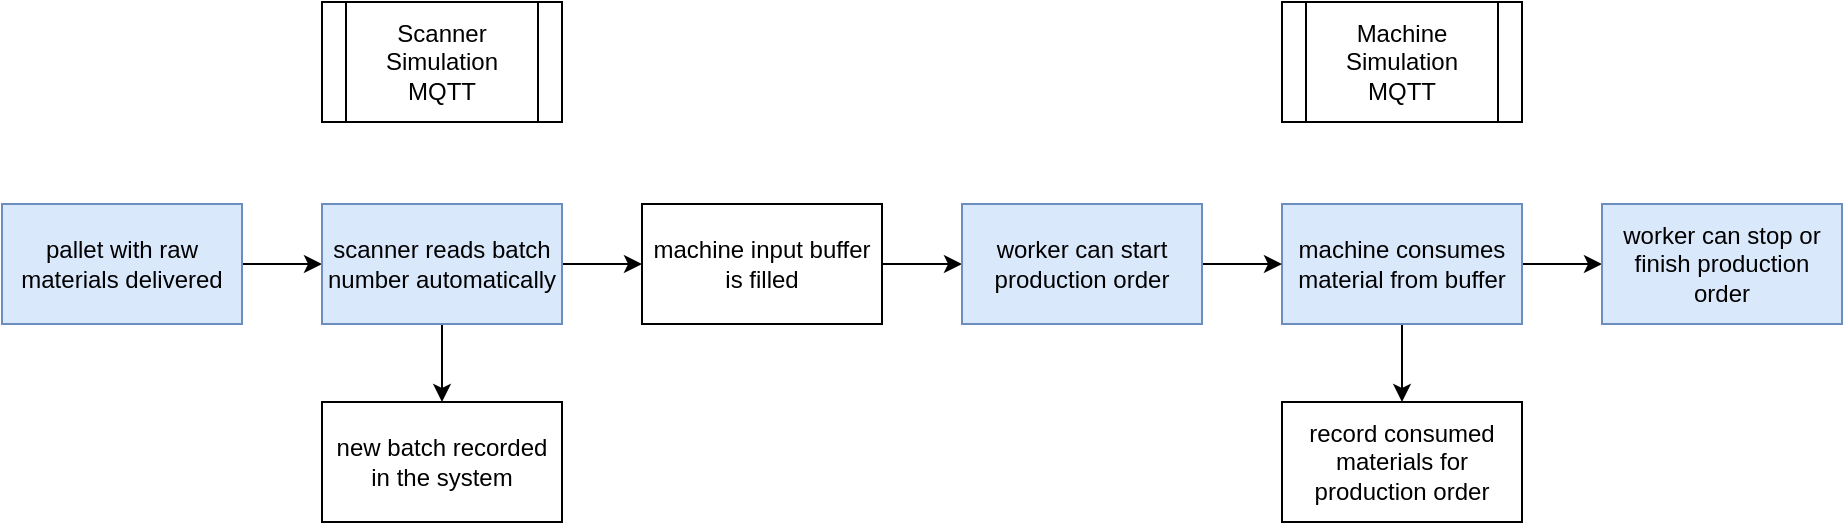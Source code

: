 <mxfile version="14.8.1" type="device"><diagram id="C5RBs43oDa-KdzZeNtuy" name="Page-1"><mxGraphModel dx="1416" dy="909" grid="0" gridSize="10" guides="1" tooltips="1" connect="1" arrows="1" fold="1" page="0" pageScale="1" pageWidth="827" pageHeight="1169" math="0" shadow="0"><root><mxCell id="WIyWlLk6GJQsqaUBKTNV-0"/><mxCell id="WIyWlLk6GJQsqaUBKTNV-1" parent="WIyWlLk6GJQsqaUBKTNV-0"/><mxCell id="aT9hTjBFeQUwVel3ajMu-2" value="" style="edgeStyle=orthogonalEdgeStyle;rounded=0;orthogonalLoop=1;jettySize=auto;html=1;" edge="1" parent="WIyWlLk6GJQsqaUBKTNV-1" source="aT9hTjBFeQUwVel3ajMu-0" target="aT9hTjBFeQUwVel3ajMu-1"><mxGeometry relative="1" as="geometry"/></mxCell><mxCell id="aT9hTjBFeQUwVel3ajMu-0" value="pallet with raw materials delivered" style="rounded=0;whiteSpace=wrap;html=1;fillColor=#dae8fc;strokeColor=#6c8ebf;" vertex="1" parent="WIyWlLk6GJQsqaUBKTNV-1"><mxGeometry x="40" y="131" width="120" height="60" as="geometry"/></mxCell><mxCell id="aT9hTjBFeQUwVel3ajMu-4" value="" style="edgeStyle=orthogonalEdgeStyle;rounded=0;orthogonalLoop=1;jettySize=auto;html=1;" edge="1" parent="WIyWlLk6GJQsqaUBKTNV-1" source="aT9hTjBFeQUwVel3ajMu-1" target="aT9hTjBFeQUwVel3ajMu-3"><mxGeometry relative="1" as="geometry"/></mxCell><mxCell id="aT9hTjBFeQUwVel3ajMu-6" value="" style="edgeStyle=orthogonalEdgeStyle;rounded=0;orthogonalLoop=1;jettySize=auto;html=1;" edge="1" parent="WIyWlLk6GJQsqaUBKTNV-1" source="aT9hTjBFeQUwVel3ajMu-1" target="aT9hTjBFeQUwVel3ajMu-5"><mxGeometry relative="1" as="geometry"/></mxCell><mxCell id="aT9hTjBFeQUwVel3ajMu-1" value="scanner reads batch number automatically" style="whiteSpace=wrap;html=1;rounded=0;fillColor=#dae8fc;strokeColor=#6c8ebf;" vertex="1" parent="WIyWlLk6GJQsqaUBKTNV-1"><mxGeometry x="200" y="131" width="120" height="60" as="geometry"/></mxCell><mxCell id="aT9hTjBFeQUwVel3ajMu-3" value="new batch recorded in the system" style="whiteSpace=wrap;html=1;rounded=0;" vertex="1" parent="WIyWlLk6GJQsqaUBKTNV-1"><mxGeometry x="200" y="230" width="120" height="60" as="geometry"/></mxCell><mxCell id="aT9hTjBFeQUwVel3ajMu-18" value="" style="edgeStyle=orthogonalEdgeStyle;rounded=0;orthogonalLoop=1;jettySize=auto;html=1;" edge="1" parent="WIyWlLk6GJQsqaUBKTNV-1" source="aT9hTjBFeQUwVel3ajMu-5" target="aT9hTjBFeQUwVel3ajMu-17"><mxGeometry relative="1" as="geometry"/></mxCell><mxCell id="aT9hTjBFeQUwVel3ajMu-5" value="machine input buffer is filled" style="whiteSpace=wrap;html=1;rounded=0;" vertex="1" parent="WIyWlLk6GJQsqaUBKTNV-1"><mxGeometry x="360" y="131" width="120" height="60" as="geometry"/></mxCell><mxCell id="aT9hTjBFeQUwVel3ajMu-10" value="" style="edgeStyle=orthogonalEdgeStyle;rounded=0;orthogonalLoop=1;jettySize=auto;html=1;" edge="1" parent="WIyWlLk6GJQsqaUBKTNV-1" source="aT9hTjBFeQUwVel3ajMu-7" target="aT9hTjBFeQUwVel3ajMu-9"><mxGeometry relative="1" as="geometry"/></mxCell><mxCell id="aT9hTjBFeQUwVel3ajMu-12" value="" style="edgeStyle=orthogonalEdgeStyle;rounded=0;orthogonalLoop=1;jettySize=auto;html=1;" edge="1" parent="WIyWlLk6GJQsqaUBKTNV-1" source="aT9hTjBFeQUwVel3ajMu-7" target="aT9hTjBFeQUwVel3ajMu-11"><mxGeometry relative="1" as="geometry"/></mxCell><mxCell id="aT9hTjBFeQUwVel3ajMu-7" value="machine consumes material from buffer" style="whiteSpace=wrap;html=1;rounded=0;fillColor=#dae8fc;strokeColor=#6c8ebf;" vertex="1" parent="WIyWlLk6GJQsqaUBKTNV-1"><mxGeometry x="680" y="131" width="120" height="60" as="geometry"/></mxCell><mxCell id="aT9hTjBFeQUwVel3ajMu-9" value="worker can stop or finish production order" style="whiteSpace=wrap;html=1;rounded=0;fillColor=#dae8fc;strokeColor=#6c8ebf;" vertex="1" parent="WIyWlLk6GJQsqaUBKTNV-1"><mxGeometry x="840" y="131" width="120" height="60" as="geometry"/></mxCell><mxCell id="aT9hTjBFeQUwVel3ajMu-11" value="record consumed materials for production order" style="whiteSpace=wrap;html=1;rounded=0;" vertex="1" parent="WIyWlLk6GJQsqaUBKTNV-1"><mxGeometry x="680" y="230" width="120" height="60" as="geometry"/></mxCell><mxCell id="aT9hTjBFeQUwVel3ajMu-13" value="Scanner Simulation&lt;br&gt;MQTT" style="shape=process;whiteSpace=wrap;html=1;backgroundOutline=1;rounded=0;" vertex="1" parent="WIyWlLk6GJQsqaUBKTNV-1"><mxGeometry x="200" y="30" width="120" height="60" as="geometry"/></mxCell><mxCell id="aT9hTjBFeQUwVel3ajMu-15" value="Machine Simulation&lt;br&gt;MQTT" style="shape=process;whiteSpace=wrap;html=1;backgroundOutline=1;rounded=0;" vertex="1" parent="WIyWlLk6GJQsqaUBKTNV-1"><mxGeometry x="680" y="30" width="120" height="60" as="geometry"/></mxCell><mxCell id="aT9hTjBFeQUwVel3ajMu-19" value="" style="edgeStyle=orthogonalEdgeStyle;rounded=0;orthogonalLoop=1;jettySize=auto;html=1;" edge="1" parent="WIyWlLk6GJQsqaUBKTNV-1" source="aT9hTjBFeQUwVel3ajMu-17" target="aT9hTjBFeQUwVel3ajMu-7"><mxGeometry relative="1" as="geometry"/></mxCell><mxCell id="aT9hTjBFeQUwVel3ajMu-17" value="worker can start production order" style="whiteSpace=wrap;html=1;rounded=0;fillColor=#dae8fc;strokeColor=#6c8ebf;" vertex="1" parent="WIyWlLk6GJQsqaUBKTNV-1"><mxGeometry x="520" y="131" width="120" height="60" as="geometry"/></mxCell></root></mxGraphModel></diagram></mxfile>